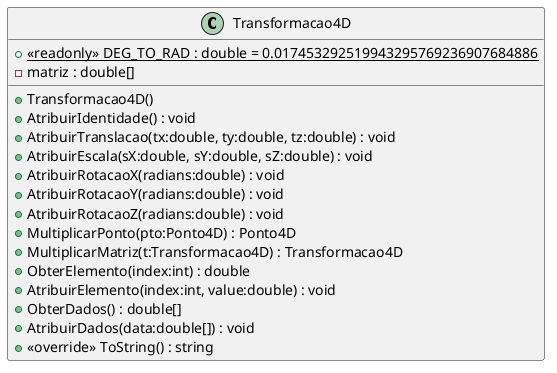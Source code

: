 @startuml
class Transformacao4D {
    {static} + <<readonly>> DEG_TO_RAD : double = 0.017453292519943295769236907684886
    - matriz : double[]
    + Transformacao4D()
    + AtribuirIdentidade() : void
    + AtribuirTranslacao(tx:double, ty:double, tz:double) : void
    + AtribuirEscala(sX:double, sY:double, sZ:double) : void
    + AtribuirRotacaoX(radians:double) : void
    + AtribuirRotacaoY(radians:double) : void
    + AtribuirRotacaoZ(radians:double) : void
    + MultiplicarPonto(pto:Ponto4D) : Ponto4D
    + MultiplicarMatriz(t:Transformacao4D) : Transformacao4D
    + ObterElemento(index:int) : double
    + AtribuirElemento(index:int, value:double) : void
    + ObterDados() : double[]
    + AtribuirDados(data:double[]) : void
    + <<override>> ToString() : string
}
@enduml
